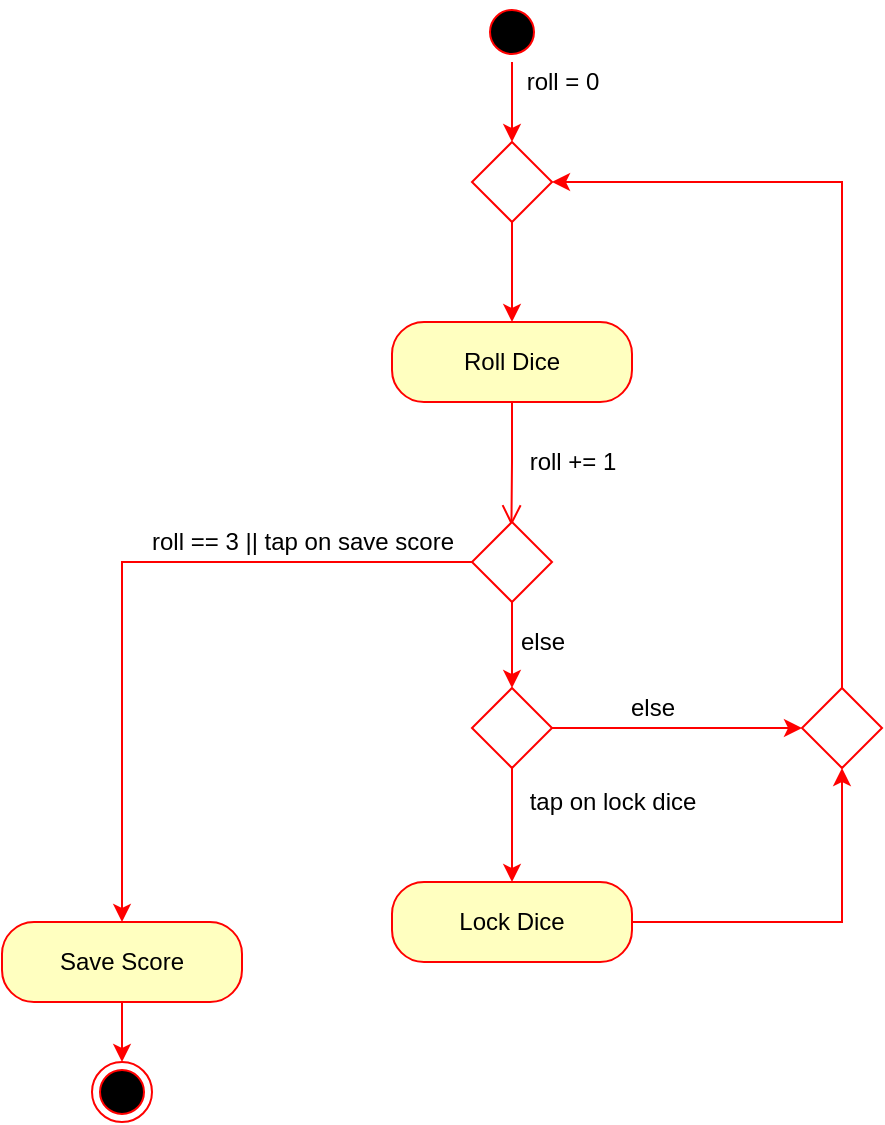 <mxfile version="19.0.3" type="device"><diagram name="Page-1" id="e7e014a7-5840-1c2e-5031-d8a46d1fe8dd"><mxGraphModel dx="1422" dy="857" grid="1" gridSize="10" guides="1" tooltips="1" connect="1" arrows="1" fold="1" page="1" pageScale="1" pageWidth="1169" pageHeight="826" background="none" math="0" shadow="0"><root><mxCell id="0"/><mxCell id="1" parent="0"/><mxCell id="-Ig7LCsWBBxxnP8ACIwE-28" style="edgeStyle=orthogonalEdgeStyle;rounded=0;orthogonalLoop=1;jettySize=auto;html=1;entryX=0.5;entryY=0;entryDx=0;entryDy=0;strokeColor=#FF0000;" edge="1" parent="1" source="-Ig7LCsWBBxxnP8ACIwE-1" target="-Ig7LCsWBBxxnP8ACIwE-27"><mxGeometry relative="1" as="geometry"/></mxCell><mxCell id="-Ig7LCsWBBxxnP8ACIwE-1" value="" style="ellipse;html=1;shape=startState;fillColor=#000000;strokeColor=#ff0000;" vertex="1" parent="1"><mxGeometry x="500" y="50" width="30" height="30" as="geometry"/></mxCell><mxCell id="-Ig7LCsWBBxxnP8ACIwE-4" value="roll = 0" style="text;html=1;align=center;verticalAlign=middle;resizable=0;points=[];autosize=1;strokeColor=none;fillColor=none;" vertex="1" parent="1"><mxGeometry x="515" y="80" width="50" height="20" as="geometry"/></mxCell><mxCell id="-Ig7LCsWBBxxnP8ACIwE-5" value="Roll Dice" style="rounded=1;whiteSpace=wrap;html=1;arcSize=40;fontColor=#000000;fillColor=#ffffc0;strokeColor=#ff0000;" vertex="1" parent="1"><mxGeometry x="455" y="210" width="120" height="40" as="geometry"/></mxCell><mxCell id="-Ig7LCsWBBxxnP8ACIwE-6" value="" style="edgeStyle=orthogonalEdgeStyle;html=1;verticalAlign=bottom;endArrow=open;endSize=8;strokeColor=#ff0000;rounded=0;entryX=0.493;entryY=0.043;entryDx=0;entryDy=0;entryPerimeter=0;" edge="1" source="-Ig7LCsWBBxxnP8ACIwE-5" parent="1" target="-Ig7LCsWBBxxnP8ACIwE-8"><mxGeometry relative="1" as="geometry"><mxPoint x="515" y="320" as="targetPoint"/></mxGeometry></mxCell><mxCell id="-Ig7LCsWBBxxnP8ACIwE-7" value="roll += 1" style="text;html=1;align=center;verticalAlign=middle;resizable=0;points=[];autosize=1;strokeColor=none;fillColor=none;" vertex="1" parent="1"><mxGeometry x="515" y="270" width="60" height="20" as="geometry"/></mxCell><mxCell id="-Ig7LCsWBBxxnP8ACIwE-20" style="edgeStyle=orthogonalEdgeStyle;rounded=0;orthogonalLoop=1;jettySize=auto;html=1;entryX=0.5;entryY=0;entryDx=0;entryDy=0;strokeColor=#FF0000;" edge="1" parent="1" source="-Ig7LCsWBBxxnP8ACIwE-8" target="-Ig7LCsWBBxxnP8ACIwE-10"><mxGeometry relative="1" as="geometry"><mxPoint x="320.0" y="420" as="targetPoint"/></mxGeometry></mxCell><mxCell id="-Ig7LCsWBBxxnP8ACIwE-24" style="edgeStyle=orthogonalEdgeStyle;rounded=0;orthogonalLoop=1;jettySize=auto;html=1;strokeColor=#FF0000;" edge="1" parent="1" source="-Ig7LCsWBBxxnP8ACIwE-8" target="-Ig7LCsWBBxxnP8ACIwE-23"><mxGeometry relative="1" as="geometry"/></mxCell><mxCell id="-Ig7LCsWBBxxnP8ACIwE-8" value="" style="rhombus;whiteSpace=wrap;html=1;fillColor=default;gradientColor=none;strokeColor=#FF0000;" vertex="1" parent="1"><mxGeometry x="495" y="310" width="40" height="40" as="geometry"/></mxCell><mxCell id="-Ig7LCsWBBxxnP8ACIwE-46" style="edgeStyle=orthogonalEdgeStyle;rounded=0;orthogonalLoop=1;jettySize=auto;html=1;entryX=0.5;entryY=0;entryDx=0;entryDy=0;strokeColor=#FF0000;" edge="1" parent="1" source="-Ig7LCsWBBxxnP8ACIwE-10" target="-Ig7LCsWBBxxnP8ACIwE-45"><mxGeometry relative="1" as="geometry"/></mxCell><mxCell id="-Ig7LCsWBBxxnP8ACIwE-10" value="Save Score" style="rounded=1;whiteSpace=wrap;html=1;arcSize=40;fontColor=#000000;fillColor=#ffffc0;strokeColor=#ff0000;" vertex="1" parent="1"><mxGeometry x="260" y="510" width="120" height="40" as="geometry"/></mxCell><mxCell id="-Ig7LCsWBBxxnP8ACIwE-13" value="roll == 3 || tap on save score" style="text;html=1;align=center;verticalAlign=middle;resizable=0;points=[];autosize=1;strokeColor=none;fillColor=none;" vertex="1" parent="1"><mxGeometry x="325" y="310" width="170" height="20" as="geometry"/></mxCell><mxCell id="-Ig7LCsWBBxxnP8ACIwE-36" style="edgeStyle=orthogonalEdgeStyle;rounded=0;orthogonalLoop=1;jettySize=auto;html=1;entryX=0.5;entryY=0;entryDx=0;entryDy=0;strokeColor=#FF0000;" edge="1" parent="1" source="-Ig7LCsWBBxxnP8ACIwE-23" target="-Ig7LCsWBBxxnP8ACIwE-34"><mxGeometry relative="1" as="geometry"/></mxCell><mxCell id="-Ig7LCsWBBxxnP8ACIwE-39" style="edgeStyle=orthogonalEdgeStyle;rounded=0;orthogonalLoop=1;jettySize=auto;html=1;entryX=0;entryY=0.5;entryDx=0;entryDy=0;strokeColor=#FF0000;" edge="1" parent="1" source="-Ig7LCsWBBxxnP8ACIwE-23" target="-Ig7LCsWBBxxnP8ACIwE-38"><mxGeometry relative="1" as="geometry"/></mxCell><mxCell id="-Ig7LCsWBBxxnP8ACIwE-23" value="" style="rhombus;whiteSpace=wrap;html=1;fillColor=default;gradientColor=none;strokeColor=#FF0000;" vertex="1" parent="1"><mxGeometry x="495" y="393" width="40" height="40" as="geometry"/></mxCell><mxCell id="-Ig7LCsWBBxxnP8ACIwE-25" value="else" style="text;html=1;align=center;verticalAlign=middle;resizable=0;points=[];autosize=1;strokeColor=none;fillColor=none;" vertex="1" parent="1"><mxGeometry x="510" y="360" width="40" height="20" as="geometry"/></mxCell><mxCell id="-Ig7LCsWBBxxnP8ACIwE-31" style="edgeStyle=orthogonalEdgeStyle;rounded=0;orthogonalLoop=1;jettySize=auto;html=1;entryX=0.5;entryY=0;entryDx=0;entryDy=0;strokeColor=#FF0000;" edge="1" parent="1" source="-Ig7LCsWBBxxnP8ACIwE-27" target="-Ig7LCsWBBxxnP8ACIwE-5"><mxGeometry relative="1" as="geometry"/></mxCell><mxCell id="-Ig7LCsWBBxxnP8ACIwE-27" value="" style="rhombus;whiteSpace=wrap;html=1;fillColor=default;gradientColor=none;strokeColor=#FF0000;" vertex="1" parent="1"><mxGeometry x="495" y="120" width="40" height="40" as="geometry"/></mxCell><mxCell id="-Ig7LCsWBBxxnP8ACIwE-33" value="else" style="text;html=1;align=center;verticalAlign=middle;resizable=0;points=[];autosize=1;strokeColor=none;fillColor=none;" vertex="1" parent="1"><mxGeometry x="565" y="393" width="40" height="20" as="geometry"/></mxCell><mxCell id="-Ig7LCsWBBxxnP8ACIwE-40" style="edgeStyle=orthogonalEdgeStyle;rounded=0;orthogonalLoop=1;jettySize=auto;html=1;entryX=0.5;entryY=1;entryDx=0;entryDy=0;strokeColor=#FF0000;" edge="1" parent="1" source="-Ig7LCsWBBxxnP8ACIwE-34" target="-Ig7LCsWBBxxnP8ACIwE-38"><mxGeometry relative="1" as="geometry"/></mxCell><mxCell id="-Ig7LCsWBBxxnP8ACIwE-34" value="Lock Dice" style="rounded=1;whiteSpace=wrap;html=1;arcSize=40;fontColor=#000000;fillColor=#ffffc0;strokeColor=#ff0000;" vertex="1" parent="1"><mxGeometry x="455" y="490" width="120" height="40" as="geometry"/></mxCell><mxCell id="-Ig7LCsWBBxxnP8ACIwE-37" value="tap on lock dice" style="text;html=1;align=center;verticalAlign=middle;resizable=0;points=[];autosize=1;strokeColor=none;fillColor=none;" vertex="1" parent="1"><mxGeometry x="515" y="440" width="100" height="20" as="geometry"/></mxCell><mxCell id="-Ig7LCsWBBxxnP8ACIwE-41" style="edgeStyle=orthogonalEdgeStyle;rounded=0;orthogonalLoop=1;jettySize=auto;html=1;entryX=1;entryY=0.5;entryDx=0;entryDy=0;strokeColor=#FF0000;" edge="1" parent="1" source="-Ig7LCsWBBxxnP8ACIwE-38" target="-Ig7LCsWBBxxnP8ACIwE-27"><mxGeometry relative="1" as="geometry"><Array as="points"><mxPoint x="680" y="140"/></Array></mxGeometry></mxCell><mxCell id="-Ig7LCsWBBxxnP8ACIwE-38" value="" style="rhombus;whiteSpace=wrap;html=1;fillColor=default;gradientColor=none;strokeColor=#FF0000;" vertex="1" parent="1"><mxGeometry x="660" y="393" width="40" height="40" as="geometry"/></mxCell><mxCell id="-Ig7LCsWBBxxnP8ACIwE-45" value="" style="ellipse;html=1;shape=endState;fillColor=#000000;strokeColor=#ff0000;" vertex="1" parent="1"><mxGeometry x="305" y="580" width="30" height="30" as="geometry"/></mxCell></root></mxGraphModel></diagram></mxfile>